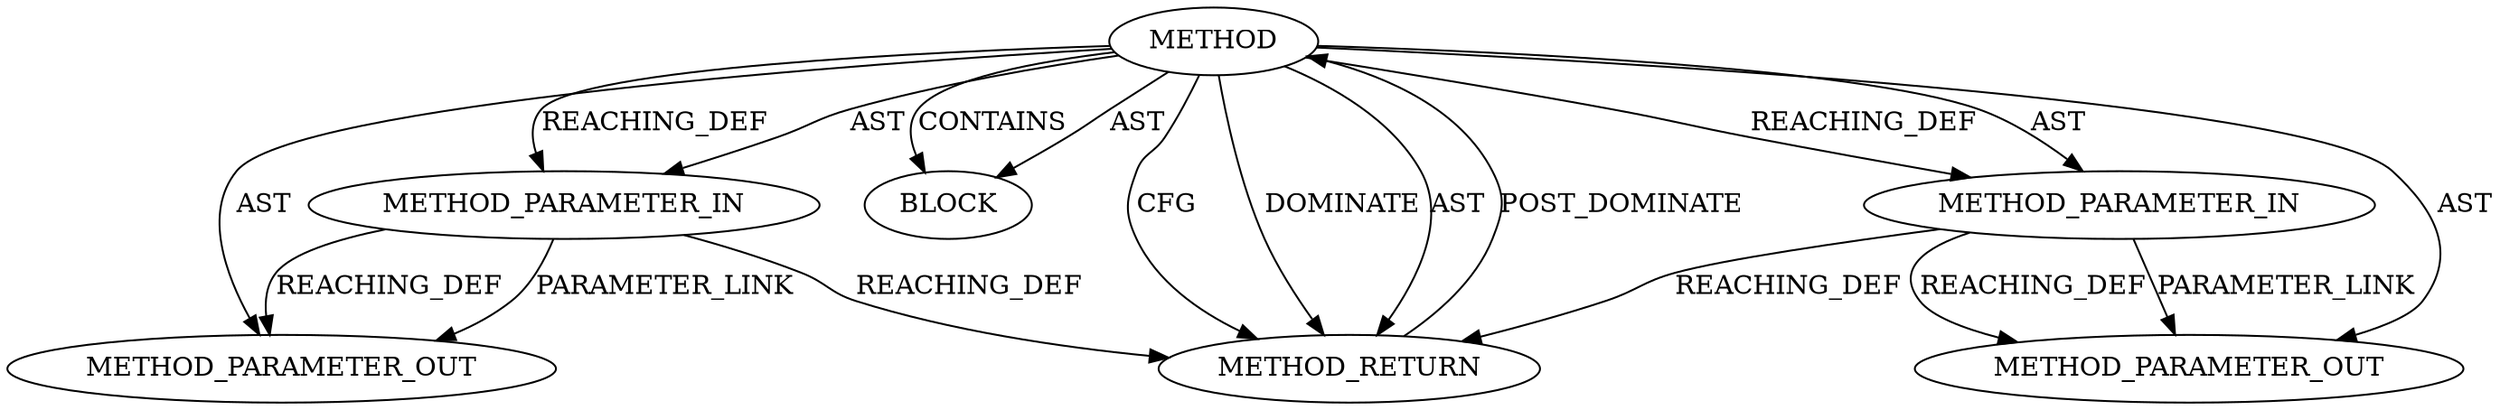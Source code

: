 digraph {
  178 [label=BLOCK ORDER=3 ARGUMENT_INDEX=-1 CODE="<empty>" TYPE_FULL_NAME="<empty>"]
  21157 [label=METHOD_PARAMETER_OUT ORDER=1 CODE="struct sock *sk" IS_VARIADIC=false COLUMN_NUMBER=21 LINE_NUMBER=140 TYPE_FULL_NAME="sock*" EVALUATION_STRATEGY="BY_VALUE" INDEX=1 NAME="sk"]
  176 [label=METHOD_PARAMETER_IN ORDER=1 CODE="struct sock *sk" IS_VARIADIC=false COLUMN_NUMBER=21 LINE_NUMBER=140 TYPE_FULL_NAME="sock*" EVALUATION_STRATEGY="BY_VALUE" INDEX=1 NAME="sk"]
  177 [label=METHOD_PARAMETER_IN ORDER=2 CODE="struct tls_context *ctx" IS_VARIADIC=false COLUMN_NUMBER=38 LINE_NUMBER=140 TYPE_FULL_NAME="tls_context*" EVALUATION_STRATEGY="BY_VALUE" INDEX=2 NAME="ctx"]
  179 [label=METHOD_RETURN ORDER=4 CODE="RET" COLUMN_NUMBER=6 LINE_NUMBER=140 TYPE_FULL_NAME="void" EVALUATION_STRATEGY="BY_VALUE"]
  21158 [label=METHOD_PARAMETER_OUT ORDER=2 CODE="struct tls_context *ctx" IS_VARIADIC=false COLUMN_NUMBER=38 LINE_NUMBER=140 TYPE_FULL_NAME="tls_context*" EVALUATION_STRATEGY="BY_VALUE" INDEX=2 NAME="ctx"]
  175 [label=METHOD COLUMN_NUMBER=6 LINE_NUMBER=140 COLUMN_NUMBER_END=61 IS_EXTERNAL=false SIGNATURE="void update_sk_prot (sock*,tls_context*)" NAME="update_sk_prot" AST_PARENT_TYPE="TYPE_DECL" AST_PARENT_FULL_NAME="tls.h:<global>" ORDER=16 CODE="void update_sk_prot(struct sock *sk, struct tls_context *ctx);" FULL_NAME="update_sk_prot" LINE_NUMBER_END=140 FILENAME="tls.h"]
  177 -> 179 [label=REACHING_DEF VARIABLE="ctx"]
  175 -> 178 [label=CONTAINS ]
  175 -> 176 [label=AST ]
  176 -> 21157 [label=PARAMETER_LINK ]
  175 -> 179 [label=CFG ]
  177 -> 21158 [label=REACHING_DEF VARIABLE="ctx"]
  177 -> 21158 [label=PARAMETER_LINK ]
  176 -> 179 [label=REACHING_DEF VARIABLE="sk"]
  175 -> 177 [label=REACHING_DEF VARIABLE=""]
  175 -> 21158 [label=AST ]
  175 -> 178 [label=AST ]
  176 -> 21157 [label=REACHING_DEF VARIABLE="sk"]
  175 -> 179 [label=DOMINATE ]
  175 -> 179 [label=AST ]
  175 -> 177 [label=AST ]
  179 -> 175 [label=POST_DOMINATE ]
  175 -> 176 [label=REACHING_DEF VARIABLE=""]
  175 -> 21157 [label=AST ]
}
